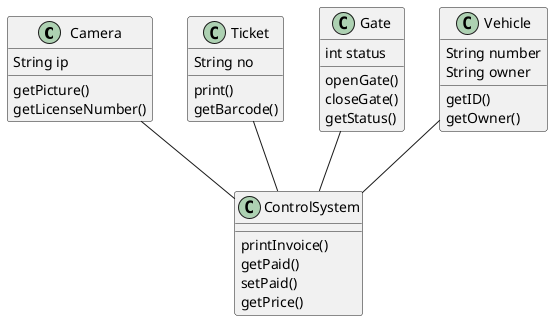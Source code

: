 @startuml
Camera : String ip
Camera : getPicture()
Camera : getLicenseNumber()

ControlSystem : printInvoice()
ControlSystem : getPaid()
ControlSystem : setPaid()
ControlSystem : getPrice()

Ticket : String no
Ticket : print()
Ticket : getBarcode()

Gate : int status
Gate : openGate()
Gate : closeGate()
Gate : getStatus()

Vehicle : String number
Vehicle : String owner
Vehicle : getID()
Vehicle : getOwner()

Vehicle -- ControlSystem
Camera -- ControlSystem
Gate -- ControlSystem
Ticket -- ControlSystem
@enduml